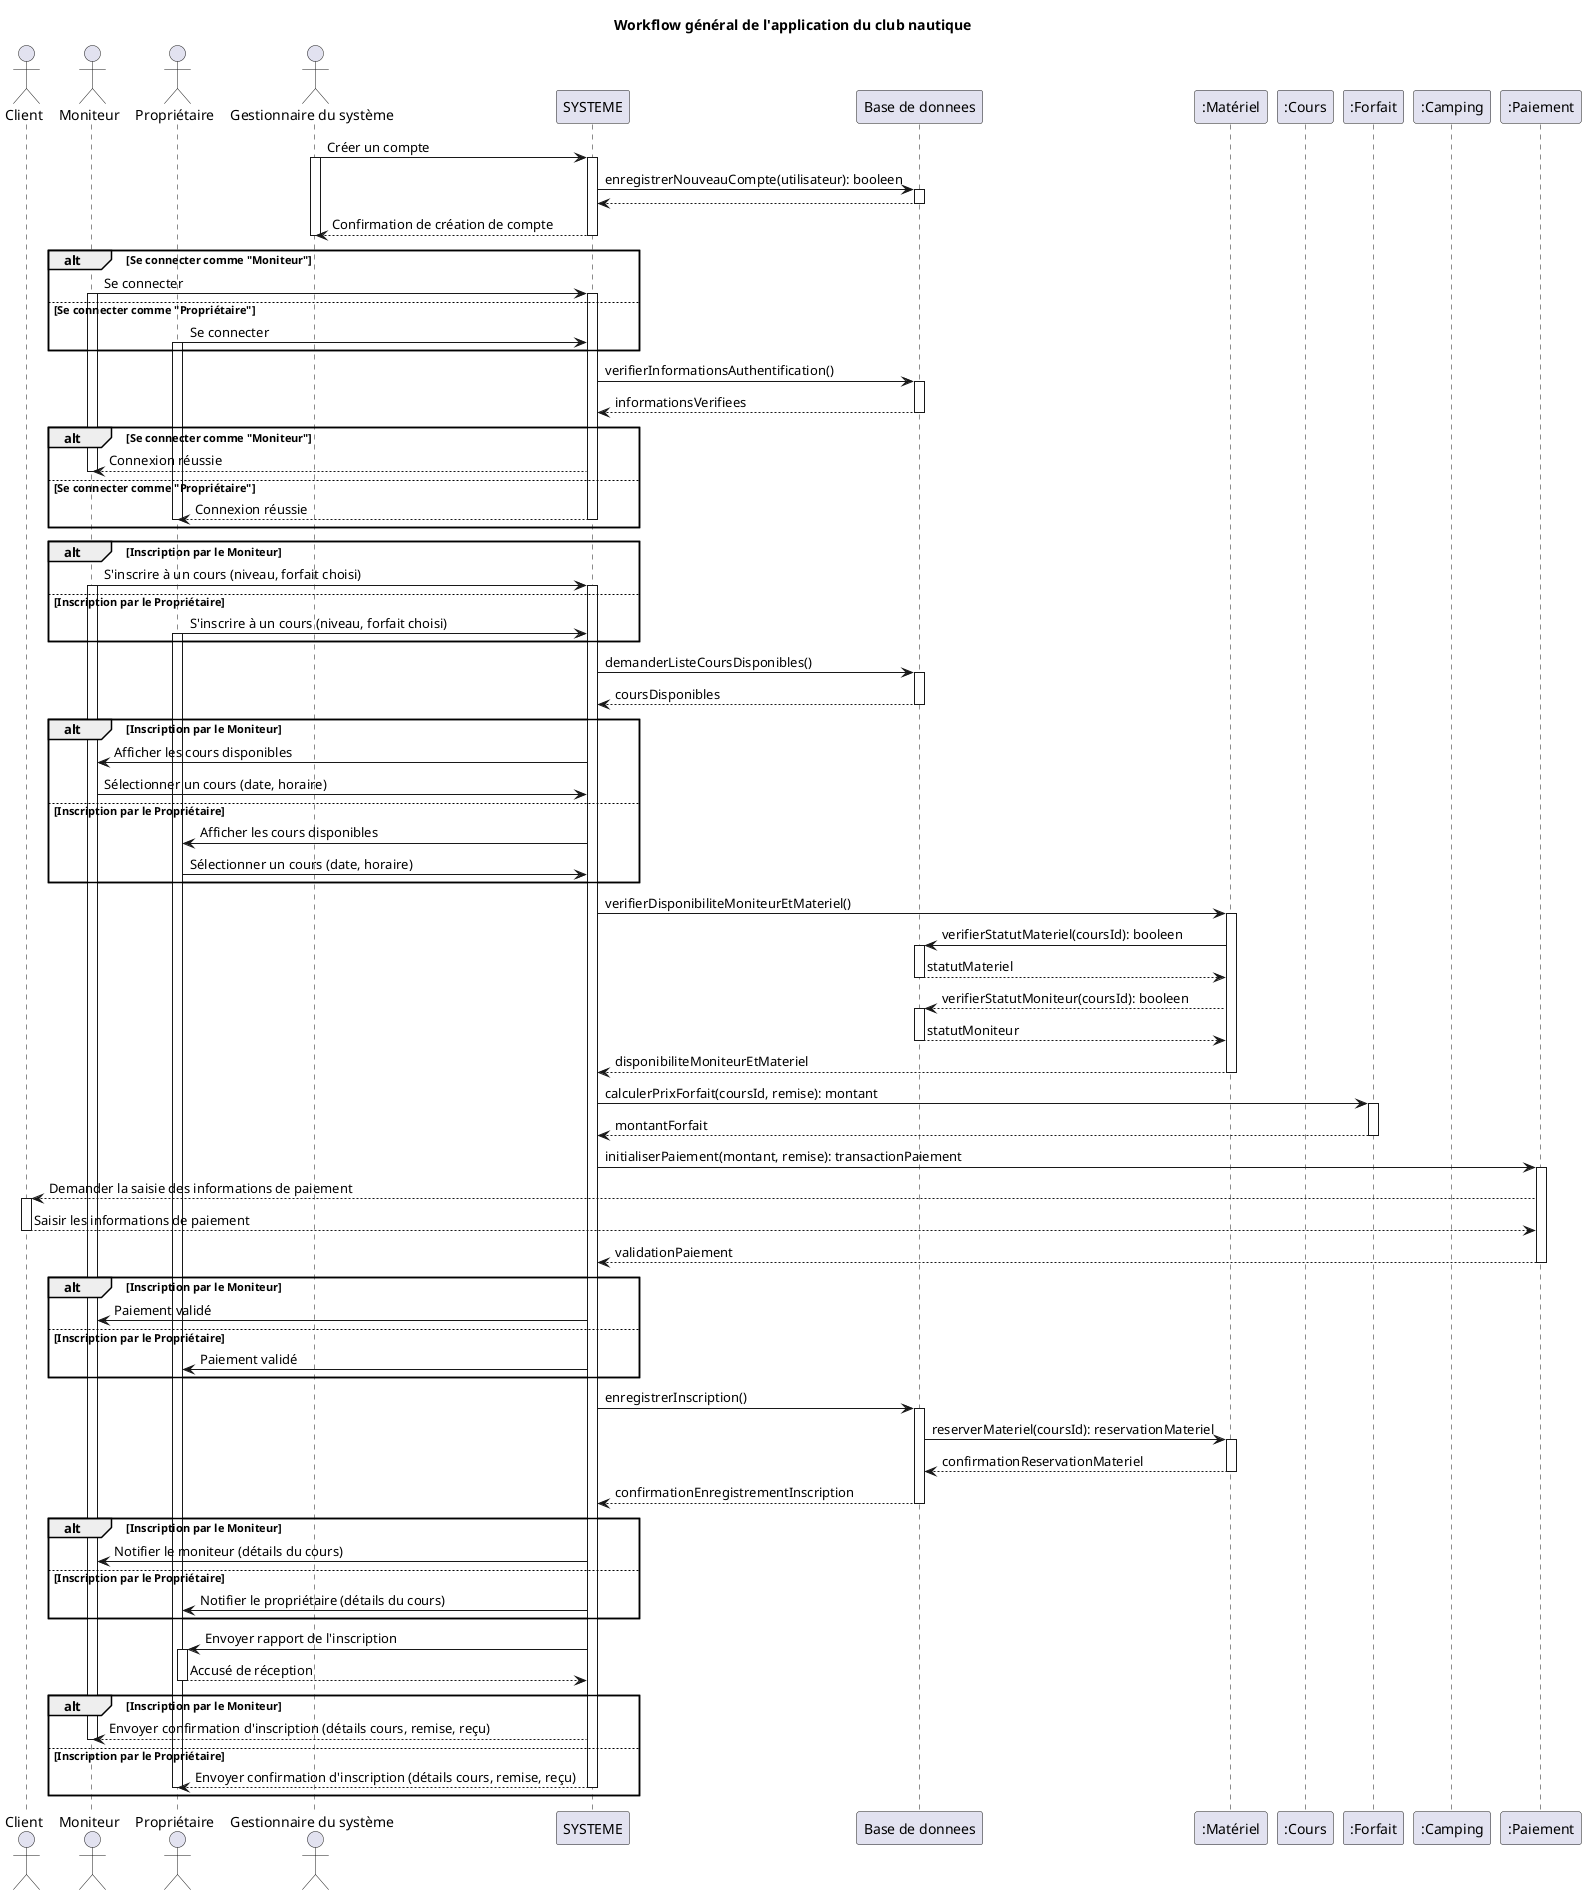 @startuml
actor Client as C
actor "Moniteur" as M
actor "Propriétaire" as P
actor "Gestionnaire du système" as A
participant "SYSTEME" as App
participant "Base de donnees" as DB
participant ":Matériel" as Mat
participant ":Cours" as Cour
participant ":Forfait" as Forf
participant ":Camping" as Camp
participant ":Paiement" as Pay

title Workflow général de l'application du club nautique

' --- Création de compte ---
A -> App : Créer un compte
activate A
activate App
App -> DB : enregistrerNouveauCompte(utilisateur): booleen
activate DB
DB --> App
deactivate DB
App --> A : Confirmation de création de compte
deactivate App
deactivate A

/'
alt Inscription par le Moniteur
    M -> App : Indiquer affiliation à un camping partenaire
else Inscription par le Propriétaire
    P -> App : Indiquer affiliation à un camping partenaire
end
'/

' --- Authentification ---
alt Se connecter comme "Moniteur"
    M -> App : Se connecter
    activate M
    activate App
else Se connecter comme "Propriétaire"
    P -> App : Se connecter
    activate P
end

App -> DB : verifierInformationsAuthentification()
activate DB
DB --> App : informationsVerifiees
deactivate DB

alt Se connecter comme "Moniteur"
    App --> M : Connexion réussie
    deactivate M
else Se connecter comme "Propriétaire"
    App --> P : Connexion réussie
    deactivate P
    deactivate App
end

' --- Inscription à un cours ---
alt Inscription par le Moniteur
    M -> App : S'inscrire à un cours (niveau, forfait choisi)
    activate M
    activate App
else Inscription par le Propriétaire
    P -> App : S'inscrire à un cours (niveau, forfait choisi)
    activate P
end

activate App

App -> DB : demanderListeCoursDisponibles()
activate DB
DB --> App : coursDisponibles
deactivate DB

alt Inscription par le Moniteur
    App -> M : Afficher les cours disponibles
    M -> App : Sélectionner un cours (date, horaire)
else Inscription par le Propriétaire
    App -> P : Afficher les cours disponibles
    P -> App : Sélectionner un cours (date, horaire)
end

App -> Mat : verifierDisponibiliteMoniteurEtMateriel()
activate Mat
Mat -> DB : verifierStatutMateriel(coursId): booleen
activate DB
DB --> Mat : statutMateriel
deactivate DB
Mat --> DB : verifierStatutMoniteur(coursId): booleen
activate DB
DB --> Mat : statutMoniteur
deactivate DB
Mat --> App : disponibiliteMoniteurEtMateriel
deactivate Mat

/'
DB -> Camp : verifierAffiliation()
activate Camp
Camp --> DB : calculerRemiseCamping(): pourcentage
deactivate Camp
'/

App -> Forf : calculerPrixForfait(coursId, remise): montant
activate Forf
Forf --> App : montantForfait
deactivate Forf

App -> Pay : initialiserPaiement(montant, remise): transactionPaiement
activate Pay
Pay --> C : Demander la saisie des informations de paiement
activate C
C --> Pay : Saisir les informations de paiement
deactivate C
Pay --> App : validationPaiement
deactivate Pay

alt Inscription par le Moniteur
    App -> M : Paiement validé
else Inscription par le Propriétaire
    App -> P : Paiement validé
end

App -> DB : enregistrerInscription()
activate DB
DB -> Mat : reserverMateriel(coursId): reservationMateriel
activate Mat
Mat --> DB : confirmationReservationMateriel
deactivate Mat
DB --> App : confirmationEnregistrementInscription
deactivate DB

alt Inscription par le Moniteur
    App -> M : Notifier le moniteur (détails du cours)
else Inscription par le Propriétaire
    App -> P : Notifier le propriétaire (détails du cours)
end

App -> P : Envoyer rapport de l'inscription
activate P
P --> App : Accusé de réception
deactivate P

alt Inscription par le Moniteur
    App --> M : Envoyer confirmation d'inscription (détails cours, remise, reçu)
    deactivate M
else Inscription par le Propriétaire
    App --> P : Envoyer confirmation d'inscription (détails cours, remise, reçu)
    deactivate App
    deactivate P
end
@enduml
